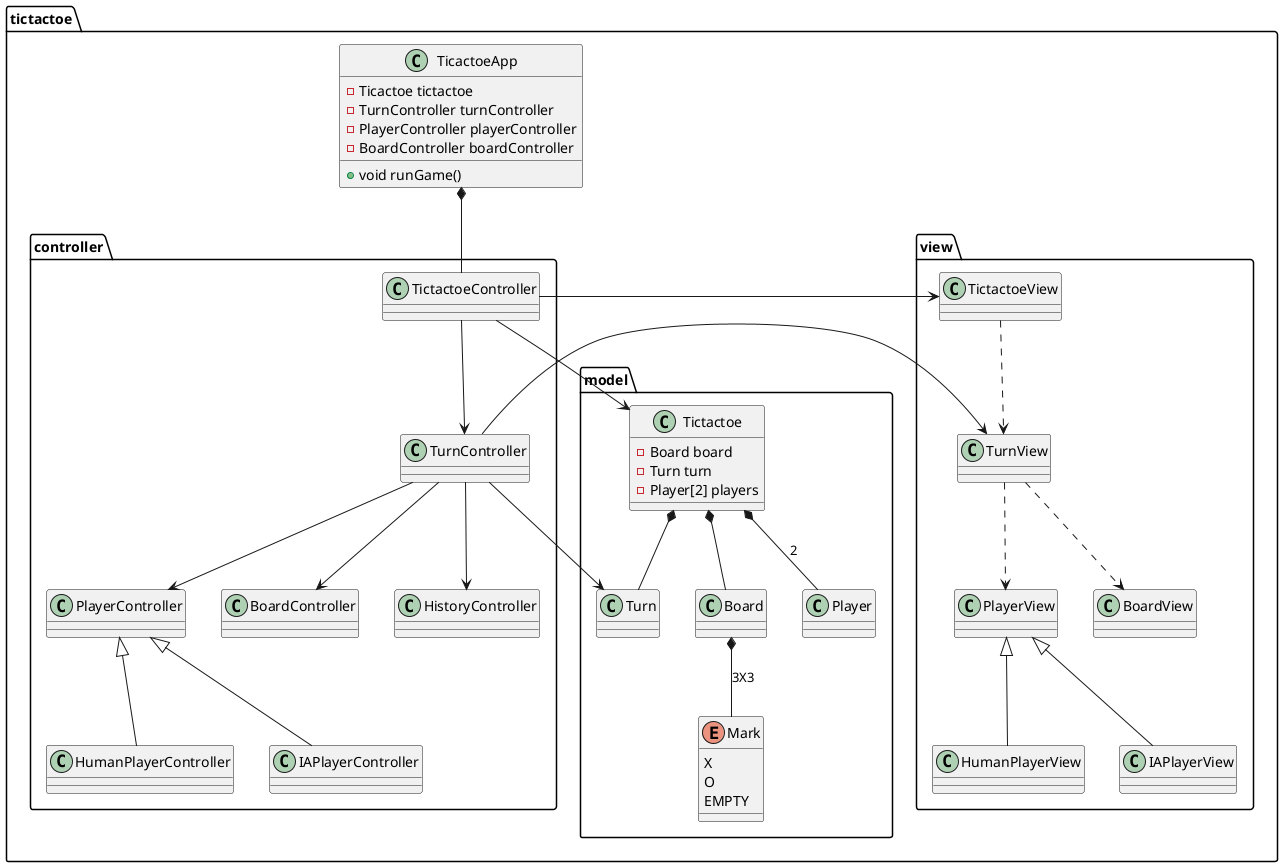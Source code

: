 @startuml class model

package tictactoe{

    class TicactoeApp{
        -Ticactoe tictactoe
        -TurnController turnController
        -PlayerController playerController
        -BoardController boardController
        +void runGame()
    }

    package controller{
        class TictactoeController{

        }

        class TurnController{

        }
        class PlayerController{

        }

        class HumanPlayerController{

        }

        class IAPlayerController{

        }

        class BoardController{

        }
        class HistoryController{

        }

        TictactoeController -->TurnController

        HumanPlayerController -up-|> PlayerController
        IAPlayerController -up-|> PlayerController

        TurnController --> PlayerController
        TurnController --> BoardController
        TurnController --> HistoryController

    }

    package view{
        class BoardView{

        }

        class PlayerView{

        }

        class TurnView{

        }

        class TictactoeView{

        }

        class HumanPlayerView{

        }

        class IAPlayerView{

        }
        TictactoeView ..> TurnView
        TurnView ..> BoardView
        TurnView ..> PlayerView

        HumanPlayerView -up-|> PlayerView
        IAPlayerView -up-|> PlayerView

    }

    package model {
        class Tictactoe{
            -Board board
            -Turn turn 
            -Player[2] players
        }        

        class Board{

        }
        
        class Turn{

        }

        class Player{

        }

        enum Mark{
            X
            O
            EMPTY
        }

        Tictactoe *-- Board
        Tictactoe *-- Turn
        Tictactoe *-- Player:2
        Board *-- Mark:3X3
    }


    TicactoeApp *-- TictactoeController
    
    

    

    TictactoeController -right-> TictactoeView
    TictactoeController --> Tictactoe
    TurnController -right-> TurnView
    TurnController --> Turn

}

@enduml
